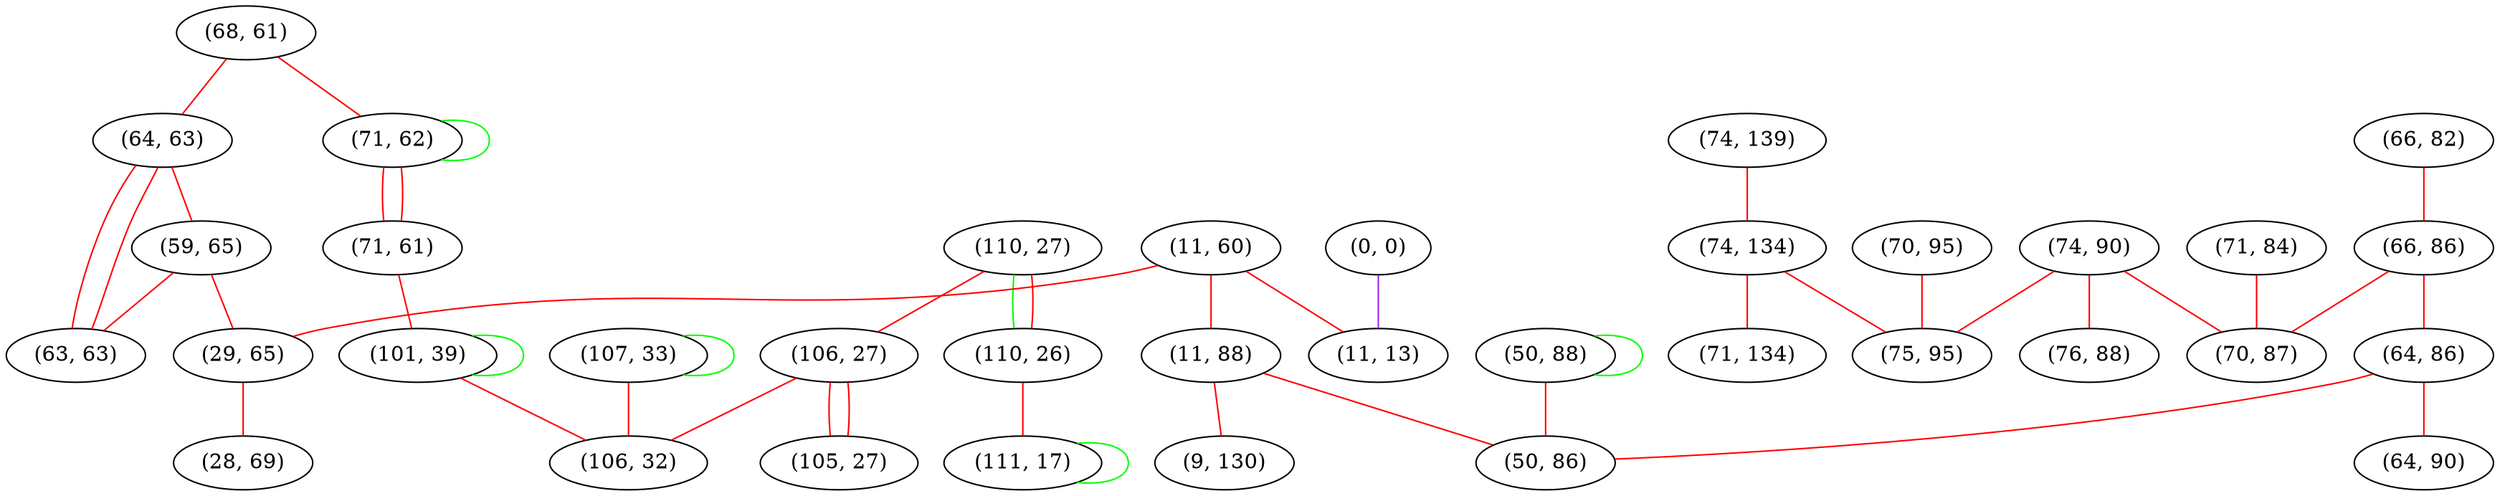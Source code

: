 graph "" {
"(68, 61)";
"(66, 82)";
"(110, 27)";
"(71, 62)";
"(66, 86)";
"(106, 27)";
"(64, 63)";
"(74, 90)";
"(71, 84)";
"(59, 65)";
"(50, 88)";
"(11, 60)";
"(0, 0)";
"(76, 88)";
"(29, 65)";
"(110, 26)";
"(71, 61)";
"(63, 63)";
"(11, 13)";
"(64, 86)";
"(105, 27)";
"(74, 139)";
"(74, 134)";
"(70, 87)";
"(11, 88)";
"(28, 69)";
"(50, 86)";
"(64, 90)";
"(9, 130)";
"(71, 134)";
"(101, 39)";
"(70, 95)";
"(107, 33)";
"(75, 95)";
"(106, 32)";
"(111, 17)";
"(68, 61)" -- "(71, 62)"  [color=red, key=0, weight=1];
"(68, 61)" -- "(64, 63)"  [color=red, key=0, weight=1];
"(66, 82)" -- "(66, 86)"  [color=red, key=0, weight=1];
"(110, 27)" -- "(110, 26)"  [color=green, key=0, weight=2];
"(110, 27)" -- "(110, 26)"  [color=red, key=1, weight=1];
"(110, 27)" -- "(106, 27)"  [color=red, key=0, weight=1];
"(71, 62)" -- "(71, 62)"  [color=green, key=0, weight=2];
"(71, 62)" -- "(71, 61)"  [color=red, key=0, weight=1];
"(71, 62)" -- "(71, 61)"  [color=red, key=1, weight=1];
"(66, 86)" -- "(64, 86)"  [color=red, key=0, weight=1];
"(66, 86)" -- "(70, 87)"  [color=red, key=0, weight=1];
"(106, 27)" -- "(106, 32)"  [color=red, key=0, weight=1];
"(106, 27)" -- "(105, 27)"  [color=red, key=0, weight=1];
"(106, 27)" -- "(105, 27)"  [color=red, key=1, weight=1];
"(64, 63)" -- "(59, 65)"  [color=red, key=0, weight=1];
"(64, 63)" -- "(63, 63)"  [color=red, key=0, weight=1];
"(64, 63)" -- "(63, 63)"  [color=red, key=1, weight=1];
"(74, 90)" -- "(75, 95)"  [color=red, key=0, weight=1];
"(74, 90)" -- "(70, 87)"  [color=red, key=0, weight=1];
"(74, 90)" -- "(76, 88)"  [color=red, key=0, weight=1];
"(71, 84)" -- "(70, 87)"  [color=red, key=0, weight=1];
"(59, 65)" -- "(29, 65)"  [color=red, key=0, weight=1];
"(59, 65)" -- "(63, 63)"  [color=red, key=0, weight=1];
"(50, 88)" -- "(50, 88)"  [color=green, key=0, weight=2];
"(50, 88)" -- "(50, 86)"  [color=red, key=0, weight=1];
"(11, 60)" -- "(11, 88)"  [color=red, key=0, weight=1];
"(11, 60)" -- "(29, 65)"  [color=red, key=0, weight=1];
"(11, 60)" -- "(11, 13)"  [color=red, key=0, weight=1];
"(0, 0)" -- "(11, 13)"  [color=purple, key=0, weight=4];
"(29, 65)" -- "(28, 69)"  [color=red, key=0, weight=1];
"(110, 26)" -- "(111, 17)"  [color=red, key=0, weight=1];
"(71, 61)" -- "(101, 39)"  [color=red, key=0, weight=1];
"(64, 86)" -- "(50, 86)"  [color=red, key=0, weight=1];
"(64, 86)" -- "(64, 90)"  [color=red, key=0, weight=1];
"(74, 139)" -- "(74, 134)"  [color=red, key=0, weight=1];
"(74, 134)" -- "(75, 95)"  [color=red, key=0, weight=1];
"(74, 134)" -- "(71, 134)"  [color=red, key=0, weight=1];
"(11, 88)" -- "(9, 130)"  [color=red, key=0, weight=1];
"(11, 88)" -- "(50, 86)"  [color=red, key=0, weight=1];
"(101, 39)" -- "(106, 32)"  [color=red, key=0, weight=1];
"(101, 39)" -- "(101, 39)"  [color=green, key=0, weight=2];
"(70, 95)" -- "(75, 95)"  [color=red, key=0, weight=1];
"(107, 33)" -- "(106, 32)"  [color=red, key=0, weight=1];
"(107, 33)" -- "(107, 33)"  [color=green, key=0, weight=2];
"(111, 17)" -- "(111, 17)"  [color=green, key=0, weight=2];
}
